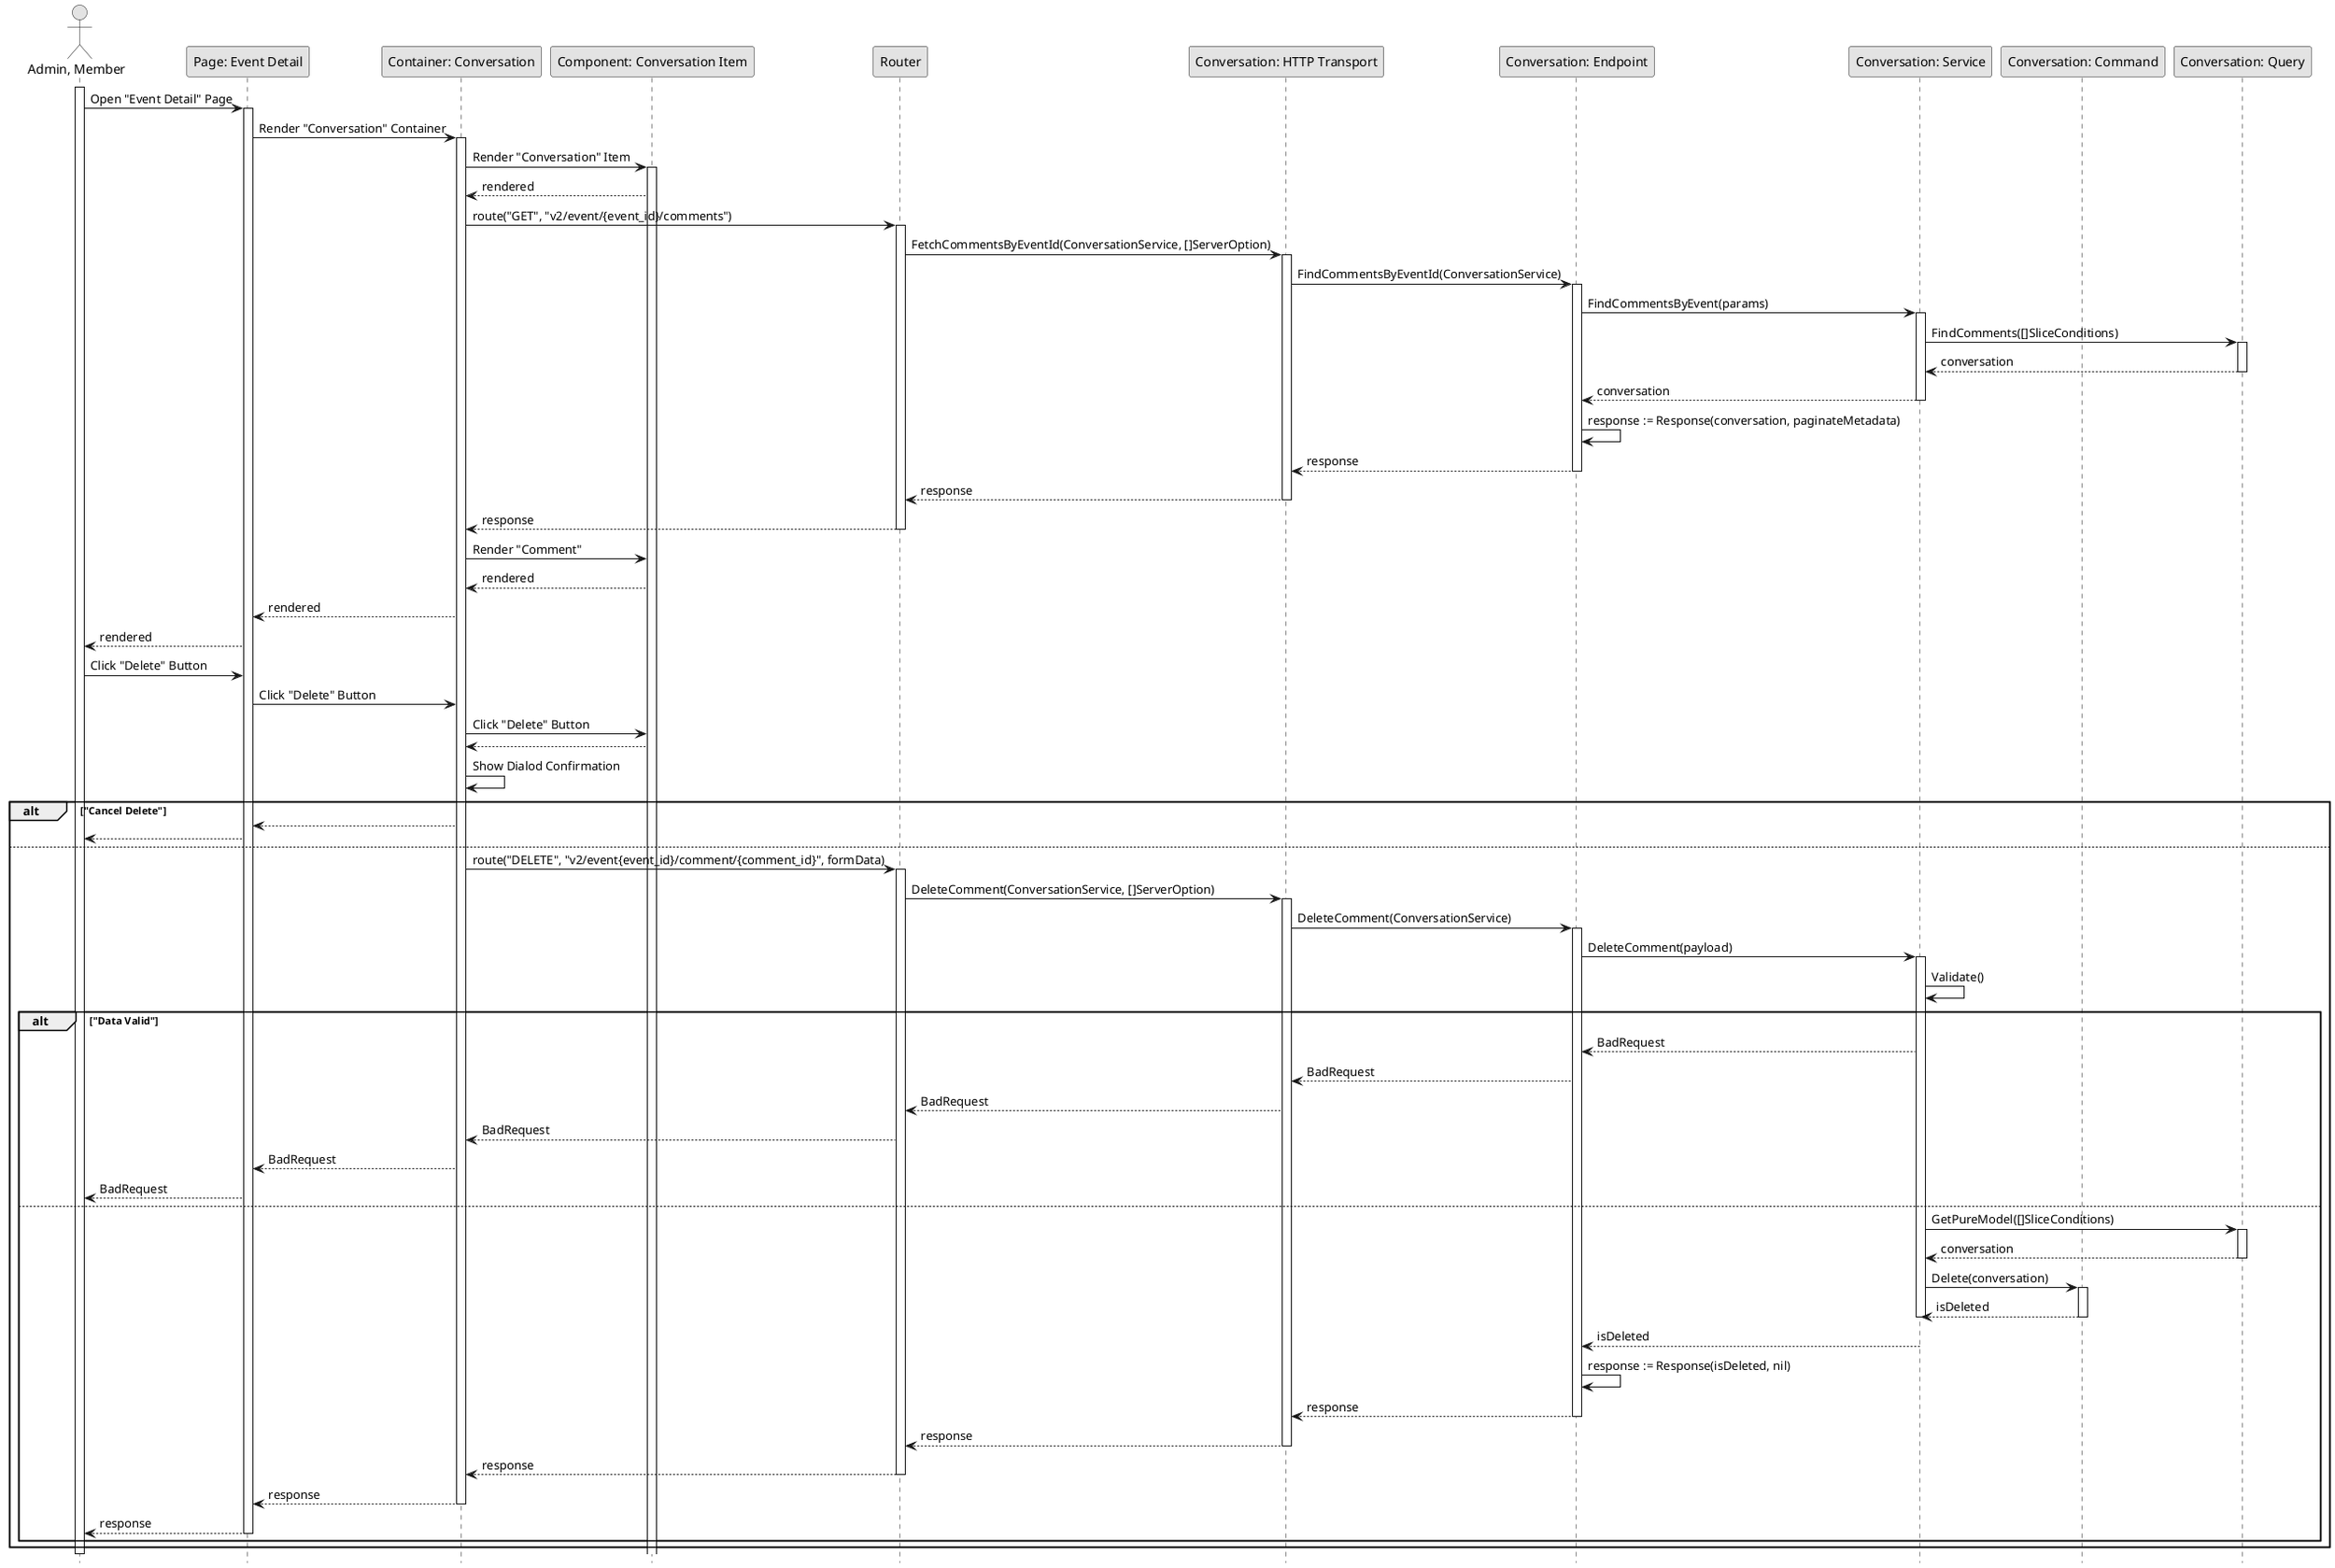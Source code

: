@startuml DeleteConversation

skinparam Monochrome true
skinparam Shadowing false
hide footbox

actor "Admin, Member" as Actor
participant "Page: Event Detail" as EventDetailPage
participant "Container: Conversation" as ConversationContainer
participant "Component: Conversation Item" as ConversationItem
participant "Router" as Router
participant "Conversation: HTTP Transport" as ConversationHTTPTransport
participant "Conversation: Endpoint" as ConversationEndpoint
participant "Conversation: Service" as ConversationService
participant "Conversation: Command" as ConversationCommand
participant "Conversation: Query" as ConversationQuery

activate Actor

Actor->EventDetailPage: Open "Event Detail" Page
activate EventDetailPage
EventDetailPage->ConversationContainer: Render "Conversation" Container
activate ConversationContainer
ConversationContainer->ConversationItem: Render "Conversation" Item
activate ConversationItem
ConversationItem-->ConversationContainer: rendered
ConversationContainer->Router: route("GET", "v2/event/{event_id}/comments")
activate Router
Router->ConversationHTTPTransport: FetchCommentsByEventId(ConversationService, []ServerOption)
activate ConversationHTTPTransport
ConversationHTTPTransport->ConversationEndpoint: FindCommentsByEventId(ConversationService)
activate ConversationEndpoint
ConversationEndpoint->ConversationService: FindCommentsByEvent(params)

activate ConversationService
ConversationService->ConversationQuery: FindComments([]SliceConditions)
activate ConversationQuery
ConversationQuery-->ConversationService: conversation
deactivate ConversationQuery
ConversationService-->ConversationEndpoint: conversation
deactivate ConversationService

ConversationEndpoint->ConversationEndpoint: response := Response(conversation, paginateMetadata)
ConversationEndpoint-->ConversationHTTPTransport: response
deactivate ConversationEndpoint
ConversationHTTPTransport-->Router: response
deactivate ConversationHTTPTransport
Router-->ConversationContainer: response
deactivate Router
ConversationContainer->ConversationItem: Render "Comment"
ConversationItem-->ConversationContainer: rendered
ConversationContainer-->EventDetailPage: rendered
EventDetailPage-->Actor: rendered

Actor->EventDetailPage: Click "Delete" Button
EventDetailPage->ConversationContainer: Click "Delete" Button
ConversationContainer->ConversationItem: Click "Delete" Button
ConversationItem-->ConversationContainer
ConversationContainer->ConversationContainer: Show Dialod Confirmation

alt "Cancel Delete"
    ConversationContainer-->EventDetailPage
    EventDetailPage-->Actor
else
    ConversationContainer->Router: route("DELETE", "v2/event{event_id}/comment/{comment_id}", formData)
    activate Router
    Router->ConversationHTTPTransport: DeleteComment(ConversationService, []ServerOption)
    activate ConversationHTTPTransport
    ConversationHTTPTransport->ConversationEndpoint: DeleteComment(ConversationService)
    activate ConversationEndpoint
    ConversationEndpoint->ConversationService: DeleteComment(payload)

    activate ConversationService
    ConversationService->ConversationService: Validate()

    alt "Data Valid"
        ConversationService-->ConversationEndpoint: BadRequest
        ConversationEndpoint-->ConversationHTTPTransport: BadRequest
        ConversationHTTPTransport-->Router: BadRequest
        Router-->ConversationContainer: BadRequest
        ConversationContainer-->EventDetailPage: BadRequest
        EventDetailPage-->Actor: BadRequest
    else
        ConversationService->ConversationQuery: GetPureModel([]SliceConditions)
        activate ConversationQuery
        ConversationQuery-->ConversationService: conversation
        deactivate ConversationQuery

        ConversationService->ConversationCommand: Delete(conversation)
        activate ConversationCommand
        ConversationCommand-->ConversationService: isDeleted
        deactivate ConversationCommand
        deactivate ConversationService
        
        ConversationService-->ConversationEndpoint: isDeleted
        ConversationEndpoint->ConversationEndpoint: response := Response(isDeleted, nil)
        ConversationEndpoint-->ConversationHTTPTransport: response
        deactivate ConversationEndpoint
        ConversationHTTPTransport-->Router: response
        deactivate ConversationHTTPTransport
        Router-->ConversationContainer: response
        deactivate Router
        ConversationContainer-->EventDetailPage: response
        deactivate ConversationContainer
        EventDetailPage-->Actor: response
        deactivate EventDetailPage
    end
end

deactivate Actor

@enduml